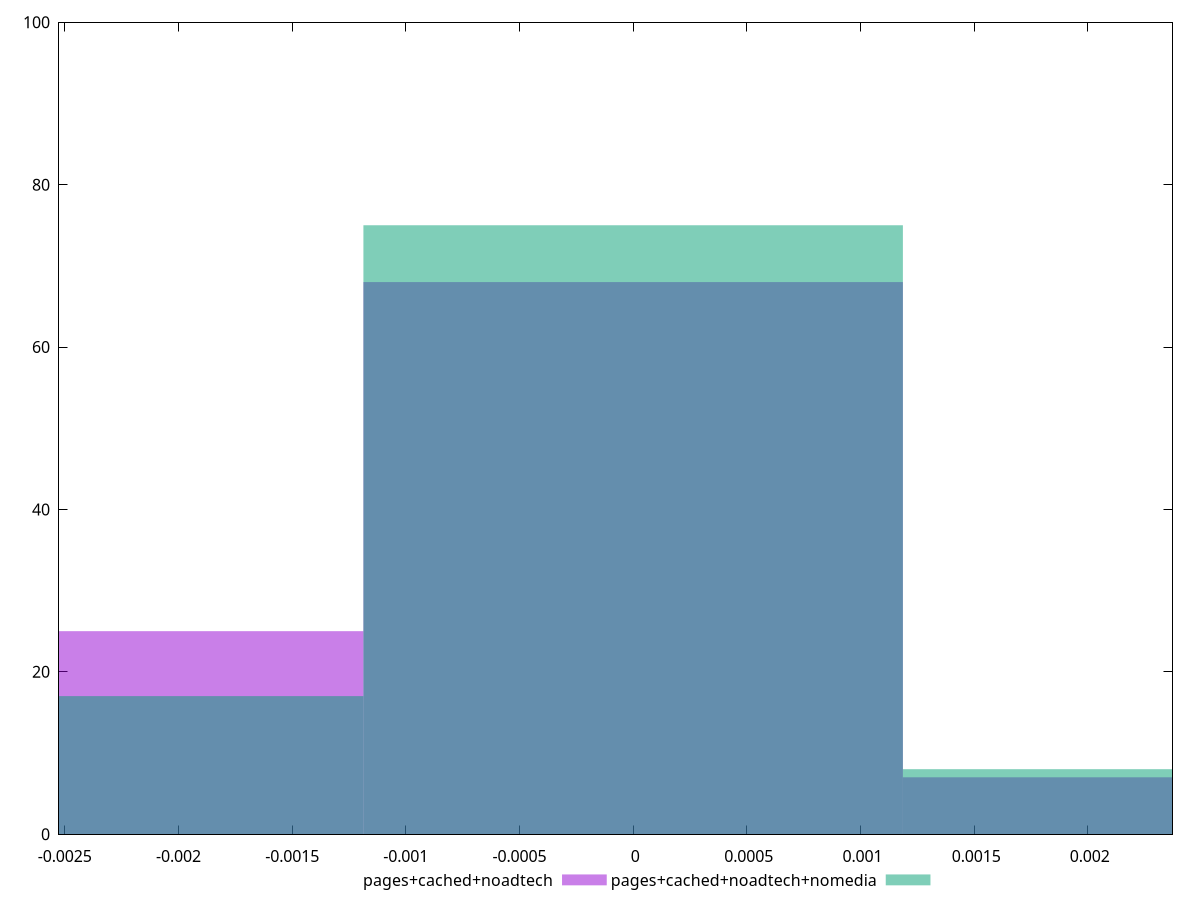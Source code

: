 reset

$pagesCachedNoadtech <<EOF
0 68
-0.0023729858562624414 25
0.0023729858562624414 7
EOF

$pagesCachedNoadtechNomedia <<EOF
-0.0023729858562624414 17
0 75
0.0023729858562624414 8
EOF

set key outside below
set boxwidth 0.0023729858562624414
set xrange [-0.0025254981369846174:0.0023724478472962455]
set yrange [0:100]
set trange [0:100]
set style fill transparent solid 0.5 noborder
set terminal svg size 640, 500 enhanced background rgb 'white'
set output "report_00018_2021-02-10T15-25-16.877Z/meta/pScore-difference/comparison/histogram/2_vs_3.svg"

plot $pagesCachedNoadtech title "pages+cached+noadtech" with boxes, \
     $pagesCachedNoadtechNomedia title "pages+cached+noadtech+nomedia" with boxes

reset
